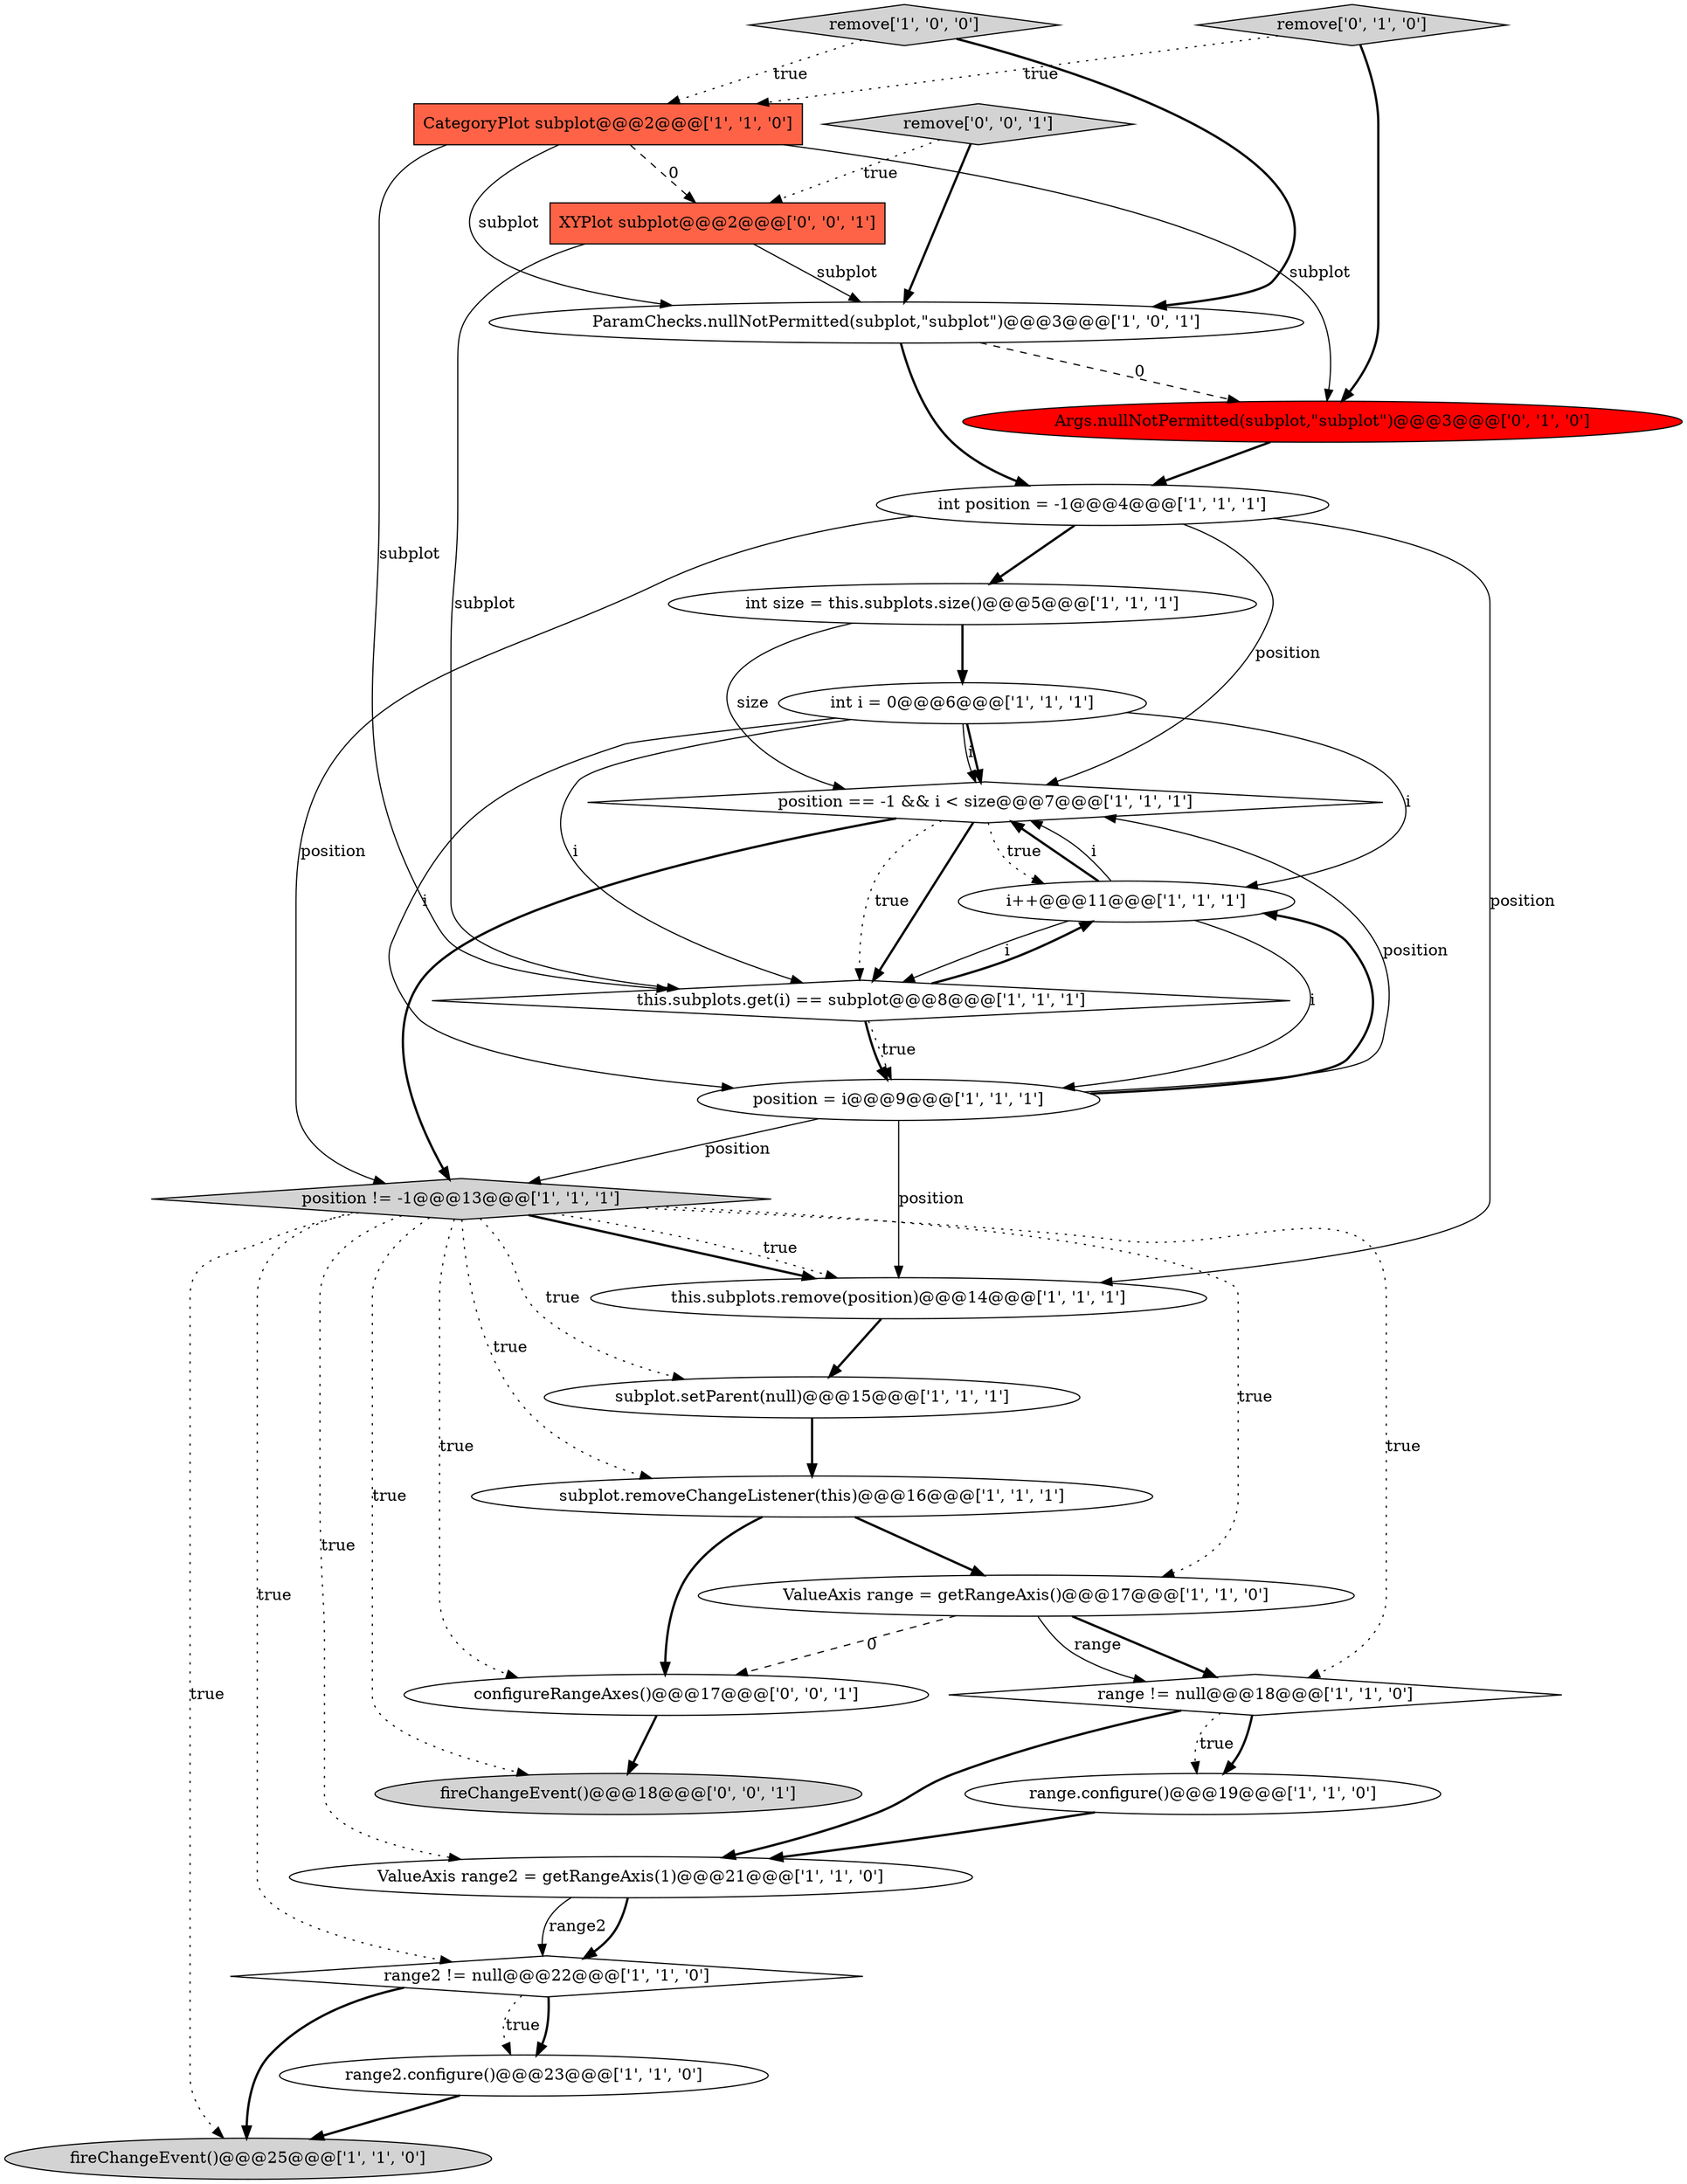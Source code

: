 digraph {
6 [style = filled, label = "CategoryPlot subplot@@@2@@@['1', '1', '0']", fillcolor = tomato, shape = box image = "AAA0AAABBB1BBB"];
13 [style = filled, label = "subplot.setParent(null)@@@15@@@['1', '1', '1']", fillcolor = white, shape = ellipse image = "AAA0AAABBB1BBB"];
4 [style = filled, label = "ParamChecks.nullNotPermitted(subplot,\"subplot\")@@@3@@@['1', '0', '1']", fillcolor = white, shape = ellipse image = "AAA0AAABBB1BBB"];
26 [style = filled, label = "configureRangeAxes()@@@17@@@['0', '0', '1']", fillcolor = white, shape = ellipse image = "AAA0AAABBB3BBB"];
18 [style = filled, label = "int position = -1@@@4@@@['1', '1', '1']", fillcolor = white, shape = ellipse image = "AAA0AAABBB1BBB"];
20 [style = filled, label = "range2.configure()@@@23@@@['1', '1', '0']", fillcolor = white, shape = ellipse image = "AAA0AAABBB1BBB"];
16 [style = filled, label = "this.subplots.remove(position)@@@14@@@['1', '1', '1']", fillcolor = white, shape = ellipse image = "AAA0AAABBB1BBB"];
17 [style = filled, label = "fireChangeEvent()@@@25@@@['1', '1', '0']", fillcolor = lightgray, shape = ellipse image = "AAA0AAABBB1BBB"];
11 [style = filled, label = "position = i@@@9@@@['1', '1', '1']", fillcolor = white, shape = ellipse image = "AAA0AAABBB1BBB"];
14 [style = filled, label = "position == -1 && i < size@@@7@@@['1', '1', '1']", fillcolor = white, shape = diamond image = "AAA0AAABBB1BBB"];
3 [style = filled, label = "ValueAxis range2 = getRangeAxis(1)@@@21@@@['1', '1', '0']", fillcolor = white, shape = ellipse image = "AAA0AAABBB1BBB"];
10 [style = filled, label = "range2 != null@@@22@@@['1', '1', '0']", fillcolor = white, shape = diamond image = "AAA0AAABBB1BBB"];
19 [style = filled, label = "position != -1@@@13@@@['1', '1', '1']", fillcolor = lightgray, shape = diamond image = "AAA0AAABBB1BBB"];
21 [style = filled, label = "Args.nullNotPermitted(subplot,\"subplot\")@@@3@@@['0', '1', '0']", fillcolor = red, shape = ellipse image = "AAA1AAABBB2BBB"];
5 [style = filled, label = "range.configure()@@@19@@@['1', '1', '0']", fillcolor = white, shape = ellipse image = "AAA0AAABBB1BBB"];
22 [style = filled, label = "remove['0', '1', '0']", fillcolor = lightgray, shape = diamond image = "AAA0AAABBB2BBB"];
23 [style = filled, label = "XYPlot subplot@@@2@@@['0', '0', '1']", fillcolor = tomato, shape = box image = "AAA0AAABBB3BBB"];
8 [style = filled, label = "subplot.removeChangeListener(this)@@@16@@@['1', '1', '1']", fillcolor = white, shape = ellipse image = "AAA0AAABBB1BBB"];
0 [style = filled, label = "ValueAxis range = getRangeAxis()@@@17@@@['1', '1', '0']", fillcolor = white, shape = ellipse image = "AAA0AAABBB1BBB"];
24 [style = filled, label = "remove['0', '0', '1']", fillcolor = lightgray, shape = diamond image = "AAA0AAABBB3BBB"];
25 [style = filled, label = "fireChangeEvent()@@@18@@@['0', '0', '1']", fillcolor = lightgray, shape = ellipse image = "AAA0AAABBB3BBB"];
7 [style = filled, label = "i++@@@11@@@['1', '1', '1']", fillcolor = white, shape = ellipse image = "AAA0AAABBB1BBB"];
2 [style = filled, label = "int size = this.subplots.size()@@@5@@@['1', '1', '1']", fillcolor = white, shape = ellipse image = "AAA0AAABBB1BBB"];
1 [style = filled, label = "remove['1', '0', '0']", fillcolor = lightgray, shape = diamond image = "AAA0AAABBB1BBB"];
9 [style = filled, label = "range != null@@@18@@@['1', '1', '0']", fillcolor = white, shape = diamond image = "AAA0AAABBB1BBB"];
15 [style = filled, label = "this.subplots.get(i) == subplot@@@8@@@['1', '1', '1']", fillcolor = white, shape = diamond image = "AAA0AAABBB1BBB"];
12 [style = filled, label = "int i = 0@@@6@@@['1', '1', '1']", fillcolor = white, shape = ellipse image = "AAA0AAABBB1BBB"];
19->10 [style = dotted, label="true"];
5->3 [style = bold, label=""];
1->4 [style = bold, label=""];
16->13 [style = bold, label=""];
0->9 [style = bold, label=""];
10->20 [style = bold, label=""];
11->16 [style = solid, label="position"];
20->17 [style = bold, label=""];
19->25 [style = dotted, label="true"];
15->7 [style = bold, label=""];
19->26 [style = dotted, label="true"];
6->4 [style = solid, label="subplot"];
19->17 [style = dotted, label="true"];
12->15 [style = solid, label="i"];
6->21 [style = solid, label="subplot"];
23->15 [style = solid, label="subplot"];
26->25 [style = bold, label=""];
22->21 [style = bold, label=""];
6->15 [style = solid, label="subplot"];
14->19 [style = bold, label=""];
8->26 [style = bold, label=""];
23->4 [style = solid, label="subplot"];
4->18 [style = bold, label=""];
10->17 [style = bold, label=""];
7->15 [style = solid, label="i"];
19->13 [style = dotted, label="true"];
0->26 [style = dashed, label="0"];
18->2 [style = bold, label=""];
4->21 [style = dashed, label="0"];
22->6 [style = dotted, label="true"];
18->16 [style = solid, label="position"];
21->18 [style = bold, label=""];
19->8 [style = dotted, label="true"];
2->12 [style = bold, label=""];
19->16 [style = bold, label=""];
18->14 [style = solid, label="position"];
7->14 [style = bold, label=""];
8->0 [style = bold, label=""];
3->10 [style = bold, label=""];
14->15 [style = dotted, label="true"];
18->19 [style = solid, label="position"];
24->4 [style = bold, label=""];
24->23 [style = dotted, label="true"];
15->11 [style = bold, label=""];
12->14 [style = solid, label="i"];
19->3 [style = dotted, label="true"];
19->0 [style = dotted, label="true"];
10->20 [style = dotted, label="true"];
6->23 [style = dashed, label="0"];
14->7 [style = dotted, label="true"];
3->10 [style = solid, label="range2"];
12->14 [style = bold, label=""];
11->14 [style = solid, label="position"];
15->11 [style = dotted, label="true"];
2->14 [style = solid, label="size"];
9->5 [style = bold, label=""];
19->16 [style = dotted, label="true"];
9->3 [style = bold, label=""];
19->9 [style = dotted, label="true"];
1->6 [style = dotted, label="true"];
12->11 [style = solid, label="i"];
14->15 [style = bold, label=""];
13->8 [style = bold, label=""];
12->7 [style = solid, label="i"];
11->19 [style = solid, label="position"];
11->7 [style = bold, label=""];
7->11 [style = solid, label="i"];
7->14 [style = solid, label="i"];
0->9 [style = solid, label="range"];
9->5 [style = dotted, label="true"];
}
